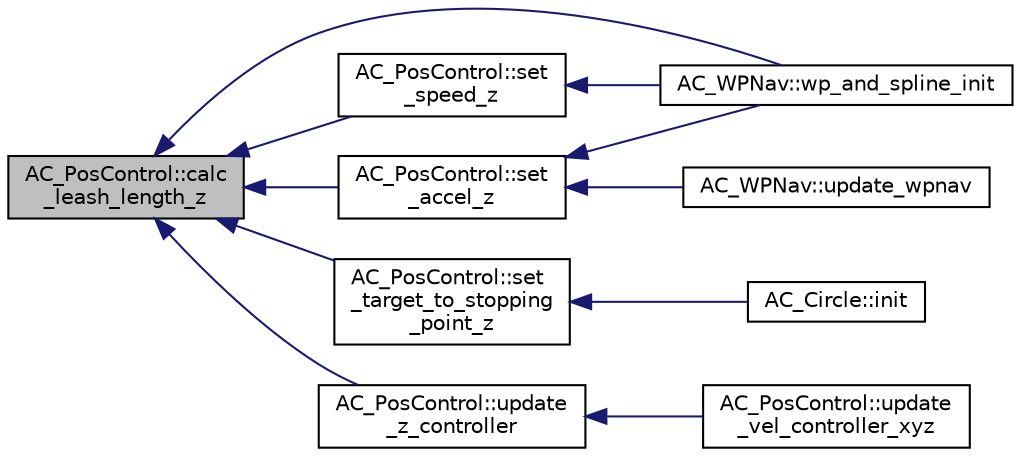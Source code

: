 digraph "AC_PosControl::calc_leash_length_z"
{
 // INTERACTIVE_SVG=YES
  edge [fontname="Helvetica",fontsize="10",labelfontname="Helvetica",labelfontsize="10"];
  node [fontname="Helvetica",fontsize="10",shape=record];
  rankdir="LR";
  Node1 [label="AC_PosControl::calc\l_leash_length_z",height=0.2,width=0.4,color="black", fillcolor="grey75", style="filled", fontcolor="black"];
  Node1 -> Node2 [dir="back",color="midnightblue",fontsize="10",style="solid",fontname="Helvetica"];
  Node2 [label="AC_PosControl::set\l_accel_z",height=0.2,width=0.4,color="black", fillcolor="white", style="filled",URL="$classAC__PosControl.html#ad7ef264f7da50fe3f0e035604fdcfea4",tooltip="set_accel_z - set vertical acceleration in cm/s/s "];
  Node2 -> Node3 [dir="back",color="midnightblue",fontsize="10",style="solid",fontname="Helvetica"];
  Node3 [label="AC_WPNav::wp_and_spline_init",height=0.2,width=0.4,color="black", fillcolor="white", style="filled",URL="$classAC__WPNav.html#a47964df8ebcc78bb101f328a23187e65"];
  Node2 -> Node4 [dir="back",color="midnightblue",fontsize="10",style="solid",fontname="Helvetica"];
  Node4 [label="AC_WPNav::update_wpnav",height=0.2,width=0.4,color="black", fillcolor="white", style="filled",URL="$classAC__WPNav.html#ab37772c12f3376c2eda24d8506a994fc",tooltip="update_wpnav - run the wp controller - should be called at 100hz or higher "];
  Node1 -> Node5 [dir="back",color="midnightblue",fontsize="10",style="solid",fontname="Helvetica"];
  Node5 [label="AC_PosControl::set\l_speed_z",height=0.2,width=0.4,color="black", fillcolor="white", style="filled",URL="$classAC__PosControl.html#a4d39e0c0d33f5f6ca20461ad64982e8f"];
  Node5 -> Node3 [dir="back",color="midnightblue",fontsize="10",style="solid",fontname="Helvetica"];
  Node1 -> Node6 [dir="back",color="midnightblue",fontsize="10",style="solid",fontname="Helvetica"];
  Node6 [label="AC_PosControl::set\l_target_to_stopping\l_point_z",height=0.2,width=0.4,color="black", fillcolor="white", style="filled",URL="$classAC__PosControl.html#a51caffd56dd27f42595df30f63cd1eaa",tooltip="set_target_to_stopping_point_z - sets altitude target to reasonable stopping altitude in cm above hom..."];
  Node6 -> Node7 [dir="back",color="midnightblue",fontsize="10",style="solid",fontname="Helvetica"];
  Node7 [label="AC_Circle::init",height=0.2,width=0.4,color="black", fillcolor="white", style="filled",URL="$classAC__Circle.html#aeecf8efd6d546820ee831e749935df8b"];
  Node1 -> Node8 [dir="back",color="midnightblue",fontsize="10",style="solid",fontname="Helvetica"];
  Node8 [label="AC_PosControl::update\l_z_controller",height=0.2,width=0.4,color="black", fillcolor="white", style="filled",URL="$classAC__PosControl.html#af9c555a3b07ea1420ea28e7333379941",tooltip="update_z_controller - fly to altitude in cm above home "];
  Node8 -> Node9 [dir="back",color="midnightblue",fontsize="10",style="solid",fontname="Helvetica"];
  Node9 [label="AC_PosControl::update\l_vel_controller_xyz",height=0.2,width=0.4,color="black", fillcolor="white", style="filled",URL="$classAC__PosControl.html#ad89eec74ef77005f3f5c449da98ad12c"];
  Node1 -> Node3 [dir="back",color="midnightblue",fontsize="10",style="solid",fontname="Helvetica"];
}
